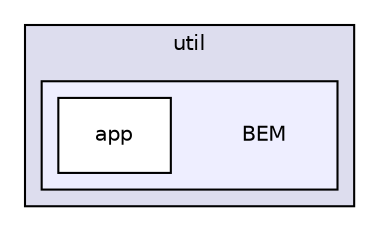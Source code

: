 digraph "C:/Work.git/ble/BLE-CC254x-1.4.0/Projects/ble/util/BEM" {
  compound=true
  node [ fontsize="10", fontname="Helvetica"];
  edge [ labelfontsize="10", labelfontname="Helvetica"];
  subgraph clusterdir_83985fde96a2a17057efe1016f3e7112 {
    graph [ bgcolor="#ddddee", pencolor="black", label="util" fontname="Helvetica", fontsize="10", URL="dir_83985fde96a2a17057efe1016f3e7112.html"]
  subgraph clusterdir_4afee227a0d3391f1baac6e5d3e864d7 {
    graph [ bgcolor="#eeeeff", pencolor="black", label="" URL="dir_4afee227a0d3391f1baac6e5d3e864d7.html"];
    dir_4afee227a0d3391f1baac6e5d3e864d7 [shape=plaintext label="BEM"];
    dir_0a535a53bed014e40603dc554db54237 [shape=box label="app" color="black" fillcolor="white" style="filled" URL="dir_0a535a53bed014e40603dc554db54237.html"];
  }
  }
}
